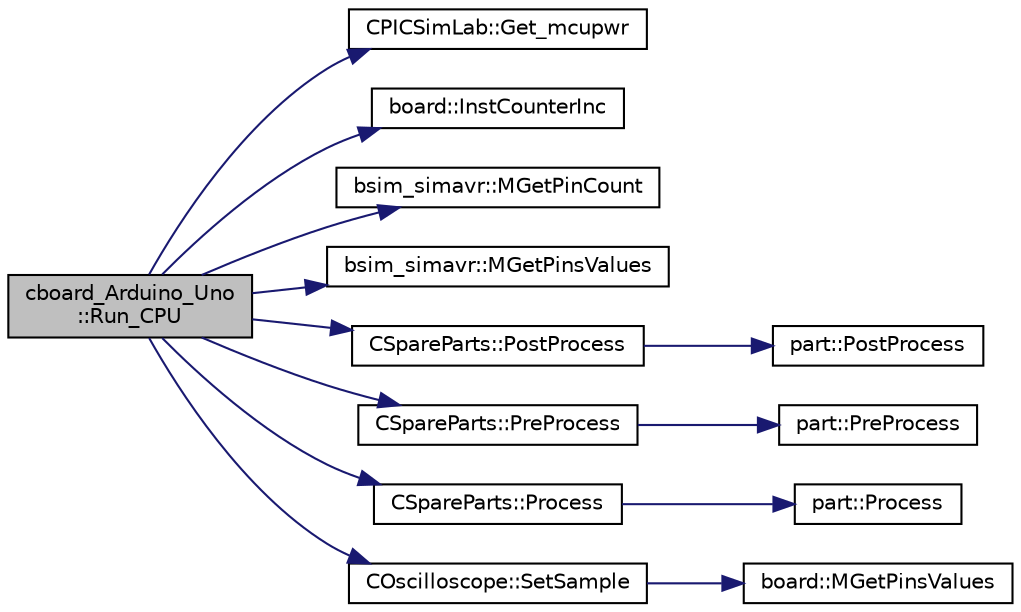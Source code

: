 digraph "cboard_Arduino_Uno::Run_CPU"
{
 // LATEX_PDF_SIZE
  edge [fontname="Helvetica",fontsize="10",labelfontname="Helvetica",labelfontsize="10"];
  node [fontname="Helvetica",fontsize="10",shape=record];
  rankdir="LR";
  Node1 [label="cboard_Arduino_Uno\l::Run_CPU",height=0.2,width=0.4,color="black", fillcolor="grey75", style="filled", fontcolor="black",tooltip="Paralle thread called ever 100ms to run cpu code."];
  Node1 -> Node2 [color="midnightblue",fontsize="10",style="solid",fontname="Helvetica"];
  Node2 [label="CPICSimLab::Get_mcupwr",height=0.2,width=0.4,color="black", fillcolor="white", style="filled",URL="$class_c_p_i_c_sim_lab.html#aac9970694b88fb7fae9f99fb3d3a5403",tooltip="Return actual power status of microcontroller ON/OFF."];
  Node1 -> Node3 [color="midnightblue",fontsize="10",style="solid",fontname="Helvetica"];
  Node3 [label="board::InstCounterInc",height=0.2,width=0.4,color="black", fillcolor="white", style="filled",URL="$classboard.html#a4baf2e6e854e2c46eac9104b82ed4d66",tooltip="Increment the Intructions Counter."];
  Node1 -> Node4 [color="midnightblue",fontsize="10",style="solid",fontname="Helvetica"];
  Node4 [label="bsim_simavr::MGetPinCount",height=0.2,width=0.4,color="black", fillcolor="white", style="filled",URL="$classbsim__simavr.html#a90300fa31a3d35a069161744e0f55ec7",tooltip="board microcontroller pin count"];
  Node1 -> Node5 [color="midnightblue",fontsize="10",style="solid",fontname="Helvetica"];
  Node5 [label="bsim_simavr::MGetPinsValues",height=0.2,width=0.4,color="black", fillcolor="white", style="filled",URL="$classbsim__simavr.html#a39ac31f0749b87fa0475b9195eedbf18",tooltip="board microcontroller get all pins list struct"];
  Node1 -> Node6 [color="midnightblue",fontsize="10",style="solid",fontname="Helvetica"];
  Node6 [label="CSpareParts::PostProcess",height=0.2,width=0.4,color="black", fillcolor="white", style="filled",URL="$class_c_spare_parts.html#adf2184d88f05dfb8d880c2c08473d0b8",tooltip="Execute the post process code of spare parts one time per 100ms."];
  Node6 -> Node7 [color="midnightblue",fontsize="10",style="solid",fontname="Helvetica"];
  Node7 [label="part::PostProcess",height=0.2,width=0.4,color="black", fillcolor="white", style="filled",URL="$classpart.html#a408fcb3683c2ab3609e0b4ec6c1efbb4",tooltip="Called every end of CPU process."];
  Node1 -> Node8 [color="midnightblue",fontsize="10",style="solid",fontname="Helvetica"];
  Node8 [label="CSpareParts::PreProcess",height=0.2,width=0.4,color="black", fillcolor="white", style="filled",URL="$class_c_spare_parts.html#aeb04eb62a248ea4f07e83d8752baf96f",tooltip="Execute the pre process code of spare parts one time per 100ms."];
  Node8 -> Node9 [color="midnightblue",fontsize="10",style="solid",fontname="Helvetica"];
  Node9 [label="part::PreProcess",height=0.2,width=0.4,color="black", fillcolor="white", style="filled",URL="$classpart.html#abcfa8e9eec8b57a811f58c59497ea1c9",tooltip="Called every start of CPU process."];
  Node1 -> Node10 [color="midnightblue",fontsize="10",style="solid",fontname="Helvetica"];
  Node10 [label="CSpareParts::Process",height=0.2,width=0.4,color="black", fillcolor="white", style="filled",URL="$class_c_spare_parts.html#a3c9d0706b999f36f96de45530f097724",tooltip="Execute the process code of spare parts N times (where N is the number of steps in 100ms)"];
  Node10 -> Node11 [color="midnightblue",fontsize="10",style="solid",fontname="Helvetica"];
  Node11 [label="part::Process",height=0.2,width=0.4,color="black", fillcolor="white", style="filled",URL="$classpart.html#a1cb9c0ebbfff69a40a60db51334a4ddd",tooltip="Called every CPU step."];
  Node1 -> Node12 [color="midnightblue",fontsize="10",style="solid",fontname="Helvetica"];
  Node12 [label="COscilloscope::SetSample",height=0.2,width=0.4,color="black", fillcolor="white", style="filled",URL="$class_c_oscilloscope.html#a4455bcb15a36ee7a8f2e8a6c2befea9e",tooltip="Sample and update oscilloscope data aquisition."];
  Node12 -> Node13 [color="midnightblue",fontsize="10",style="solid",fontname="Helvetica"];
  Node13 [label="board::MGetPinsValues",height=0.2,width=0.4,color="black", fillcolor="white", style="filled",URL="$classboard.html#a6deb0090899228e1e7f3cb3d8eea35ed",tooltip="board microcontroller get all pins list struct"];
}
